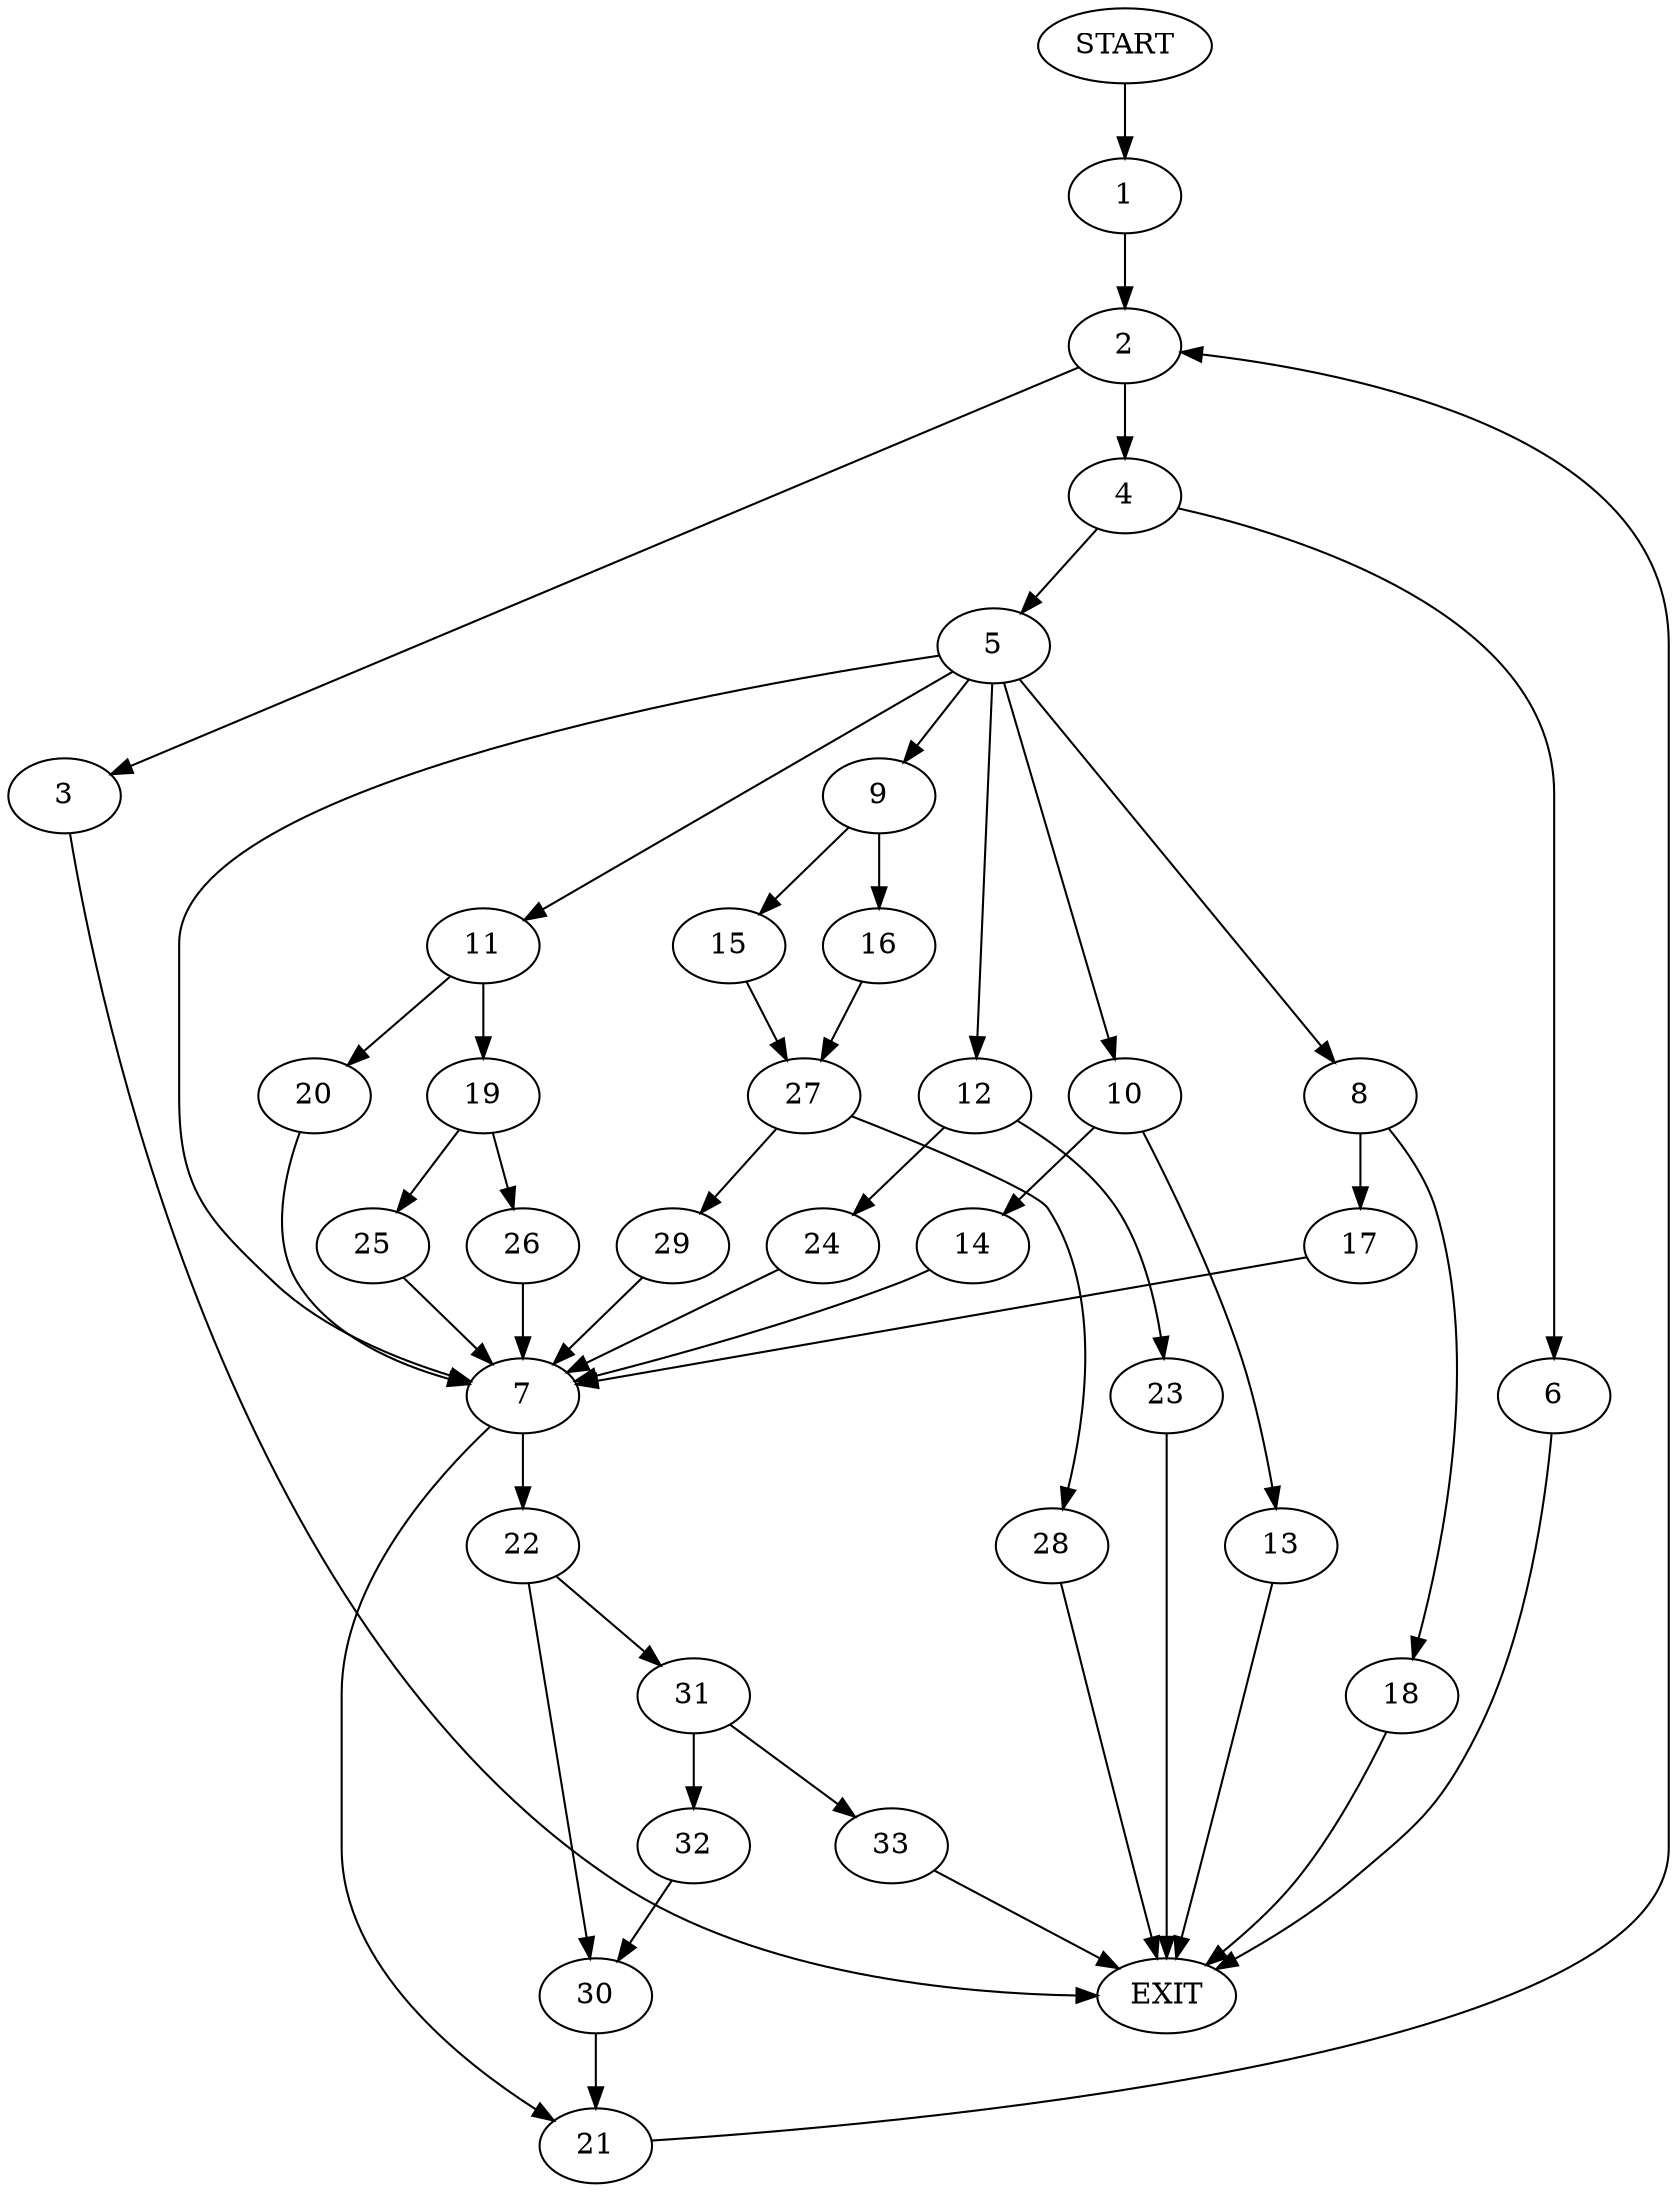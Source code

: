 digraph {
0 [label="START"]
34 [label="EXIT"]
0 -> 1
1 -> 2
2 -> 3
2 -> 4
4 -> 5
4 -> 6
3 -> 34
6 -> 34
5 -> 7
5 -> 8
5 -> 9
5 -> 10
5 -> 11
5 -> 12
10 -> 13
10 -> 14
9 -> 15
9 -> 16
8 -> 17
8 -> 18
11 -> 19
11 -> 20
7 -> 21
7 -> 22
12 -> 23
12 -> 24
20 -> 7
19 -> 25
19 -> 26
25 -> 7
26 -> 7
23 -> 34
24 -> 7
16 -> 27
15 -> 27
27 -> 28
27 -> 29
29 -> 7
28 -> 34
13 -> 34
14 -> 7
17 -> 7
18 -> 34
22 -> 30
22 -> 31
21 -> 2
31 -> 32
31 -> 33
30 -> 21
32 -> 30
33 -> 34
}
